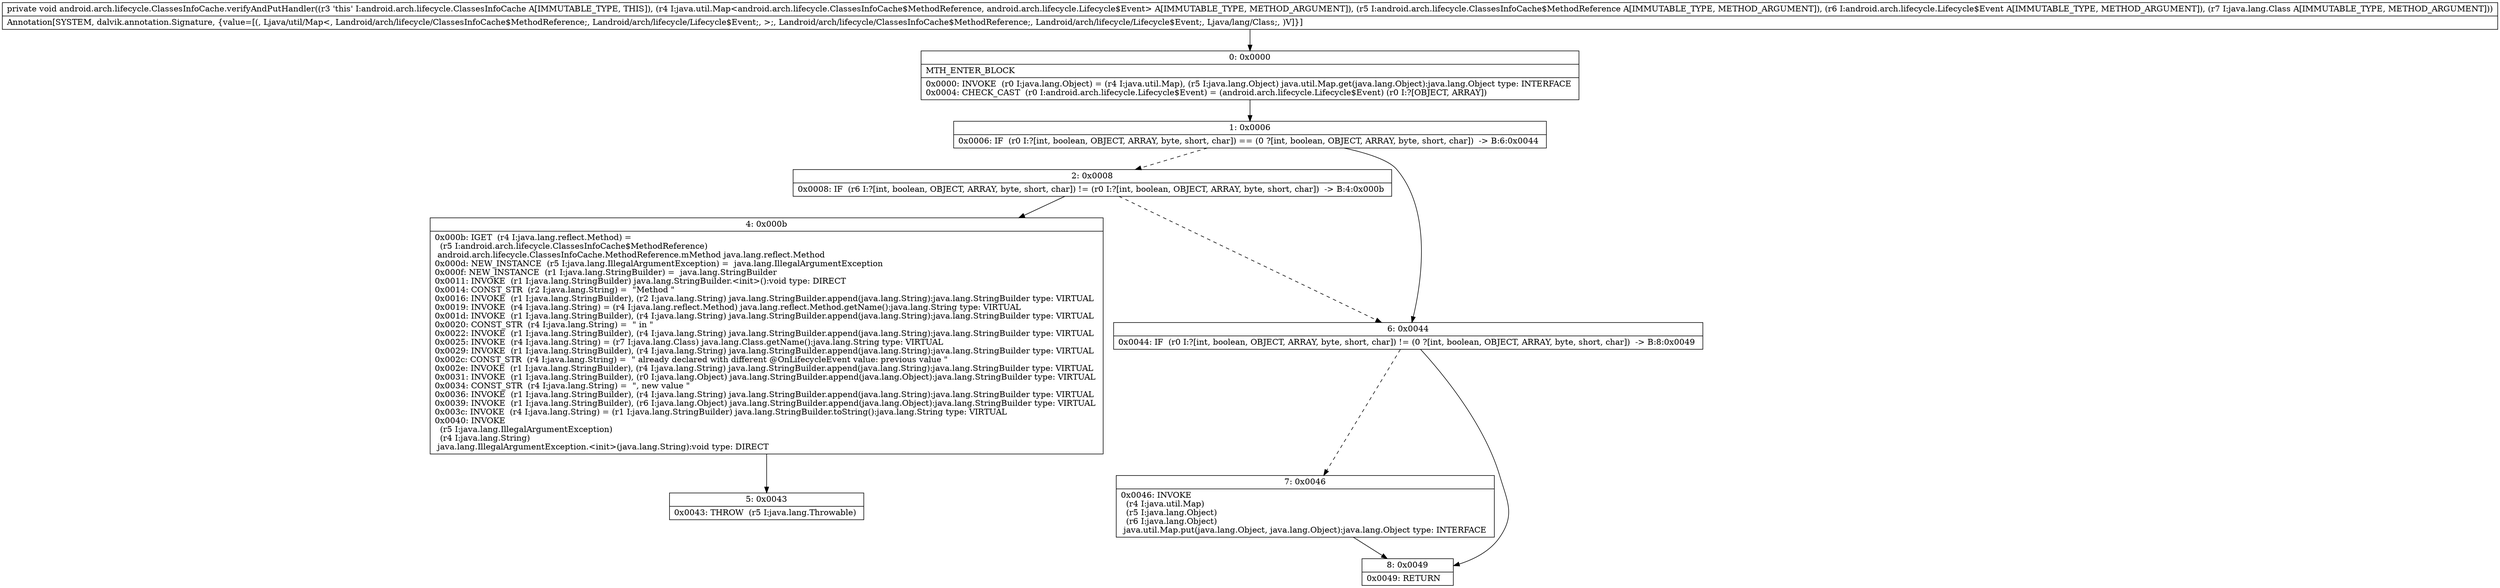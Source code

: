 digraph "CFG forandroid.arch.lifecycle.ClassesInfoCache.verifyAndPutHandler(Ljava\/util\/Map;Landroid\/arch\/lifecycle\/ClassesInfoCache$MethodReference;Landroid\/arch\/lifecycle\/Lifecycle$Event;Ljava\/lang\/Class;)V" {
Node_0 [shape=record,label="{0\:\ 0x0000|MTH_ENTER_BLOCK\l|0x0000: INVOKE  (r0 I:java.lang.Object) = (r4 I:java.util.Map), (r5 I:java.lang.Object) java.util.Map.get(java.lang.Object):java.lang.Object type: INTERFACE \l0x0004: CHECK_CAST  (r0 I:android.arch.lifecycle.Lifecycle$Event) = (android.arch.lifecycle.Lifecycle$Event) (r0 I:?[OBJECT, ARRAY]) \l}"];
Node_1 [shape=record,label="{1\:\ 0x0006|0x0006: IF  (r0 I:?[int, boolean, OBJECT, ARRAY, byte, short, char]) == (0 ?[int, boolean, OBJECT, ARRAY, byte, short, char])  \-\> B:6:0x0044 \l}"];
Node_2 [shape=record,label="{2\:\ 0x0008|0x0008: IF  (r6 I:?[int, boolean, OBJECT, ARRAY, byte, short, char]) != (r0 I:?[int, boolean, OBJECT, ARRAY, byte, short, char])  \-\> B:4:0x000b \l}"];
Node_4 [shape=record,label="{4\:\ 0x000b|0x000b: IGET  (r4 I:java.lang.reflect.Method) = \l  (r5 I:android.arch.lifecycle.ClassesInfoCache$MethodReference)\l android.arch.lifecycle.ClassesInfoCache.MethodReference.mMethod java.lang.reflect.Method \l0x000d: NEW_INSTANCE  (r5 I:java.lang.IllegalArgumentException) =  java.lang.IllegalArgumentException \l0x000f: NEW_INSTANCE  (r1 I:java.lang.StringBuilder) =  java.lang.StringBuilder \l0x0011: INVOKE  (r1 I:java.lang.StringBuilder) java.lang.StringBuilder.\<init\>():void type: DIRECT \l0x0014: CONST_STR  (r2 I:java.lang.String) =  \"Method \" \l0x0016: INVOKE  (r1 I:java.lang.StringBuilder), (r2 I:java.lang.String) java.lang.StringBuilder.append(java.lang.String):java.lang.StringBuilder type: VIRTUAL \l0x0019: INVOKE  (r4 I:java.lang.String) = (r4 I:java.lang.reflect.Method) java.lang.reflect.Method.getName():java.lang.String type: VIRTUAL \l0x001d: INVOKE  (r1 I:java.lang.StringBuilder), (r4 I:java.lang.String) java.lang.StringBuilder.append(java.lang.String):java.lang.StringBuilder type: VIRTUAL \l0x0020: CONST_STR  (r4 I:java.lang.String) =  \" in \" \l0x0022: INVOKE  (r1 I:java.lang.StringBuilder), (r4 I:java.lang.String) java.lang.StringBuilder.append(java.lang.String):java.lang.StringBuilder type: VIRTUAL \l0x0025: INVOKE  (r4 I:java.lang.String) = (r7 I:java.lang.Class) java.lang.Class.getName():java.lang.String type: VIRTUAL \l0x0029: INVOKE  (r1 I:java.lang.StringBuilder), (r4 I:java.lang.String) java.lang.StringBuilder.append(java.lang.String):java.lang.StringBuilder type: VIRTUAL \l0x002c: CONST_STR  (r4 I:java.lang.String) =  \" already declared with different @OnLifecycleEvent value: previous value \" \l0x002e: INVOKE  (r1 I:java.lang.StringBuilder), (r4 I:java.lang.String) java.lang.StringBuilder.append(java.lang.String):java.lang.StringBuilder type: VIRTUAL \l0x0031: INVOKE  (r1 I:java.lang.StringBuilder), (r0 I:java.lang.Object) java.lang.StringBuilder.append(java.lang.Object):java.lang.StringBuilder type: VIRTUAL \l0x0034: CONST_STR  (r4 I:java.lang.String) =  \", new value \" \l0x0036: INVOKE  (r1 I:java.lang.StringBuilder), (r4 I:java.lang.String) java.lang.StringBuilder.append(java.lang.String):java.lang.StringBuilder type: VIRTUAL \l0x0039: INVOKE  (r1 I:java.lang.StringBuilder), (r6 I:java.lang.Object) java.lang.StringBuilder.append(java.lang.Object):java.lang.StringBuilder type: VIRTUAL \l0x003c: INVOKE  (r4 I:java.lang.String) = (r1 I:java.lang.StringBuilder) java.lang.StringBuilder.toString():java.lang.String type: VIRTUAL \l0x0040: INVOKE  \l  (r5 I:java.lang.IllegalArgumentException)\l  (r4 I:java.lang.String)\l java.lang.IllegalArgumentException.\<init\>(java.lang.String):void type: DIRECT \l}"];
Node_5 [shape=record,label="{5\:\ 0x0043|0x0043: THROW  (r5 I:java.lang.Throwable) \l}"];
Node_6 [shape=record,label="{6\:\ 0x0044|0x0044: IF  (r0 I:?[int, boolean, OBJECT, ARRAY, byte, short, char]) != (0 ?[int, boolean, OBJECT, ARRAY, byte, short, char])  \-\> B:8:0x0049 \l}"];
Node_7 [shape=record,label="{7\:\ 0x0046|0x0046: INVOKE  \l  (r4 I:java.util.Map)\l  (r5 I:java.lang.Object)\l  (r6 I:java.lang.Object)\l java.util.Map.put(java.lang.Object, java.lang.Object):java.lang.Object type: INTERFACE \l}"];
Node_8 [shape=record,label="{8\:\ 0x0049|0x0049: RETURN   \l}"];
MethodNode[shape=record,label="{private void android.arch.lifecycle.ClassesInfoCache.verifyAndPutHandler((r3 'this' I:android.arch.lifecycle.ClassesInfoCache A[IMMUTABLE_TYPE, THIS]), (r4 I:java.util.Map\<android.arch.lifecycle.ClassesInfoCache$MethodReference, android.arch.lifecycle.Lifecycle$Event\> A[IMMUTABLE_TYPE, METHOD_ARGUMENT]), (r5 I:android.arch.lifecycle.ClassesInfoCache$MethodReference A[IMMUTABLE_TYPE, METHOD_ARGUMENT]), (r6 I:android.arch.lifecycle.Lifecycle$Event A[IMMUTABLE_TYPE, METHOD_ARGUMENT]), (r7 I:java.lang.Class A[IMMUTABLE_TYPE, METHOD_ARGUMENT]))  | Annotation[SYSTEM, dalvik.annotation.Signature, \{value=[(, Ljava\/util\/Map\<, Landroid\/arch\/lifecycle\/ClassesInfoCache$MethodReference;, Landroid\/arch\/lifecycle\/Lifecycle$Event;, \>;, Landroid\/arch\/lifecycle\/ClassesInfoCache$MethodReference;, Landroid\/arch\/lifecycle\/Lifecycle$Event;, Ljava\/lang\/Class;, )V]\}]\l}"];
MethodNode -> Node_0;
Node_0 -> Node_1;
Node_1 -> Node_2[style=dashed];
Node_1 -> Node_6;
Node_2 -> Node_4;
Node_2 -> Node_6[style=dashed];
Node_4 -> Node_5;
Node_6 -> Node_7[style=dashed];
Node_6 -> Node_8;
Node_7 -> Node_8;
}

